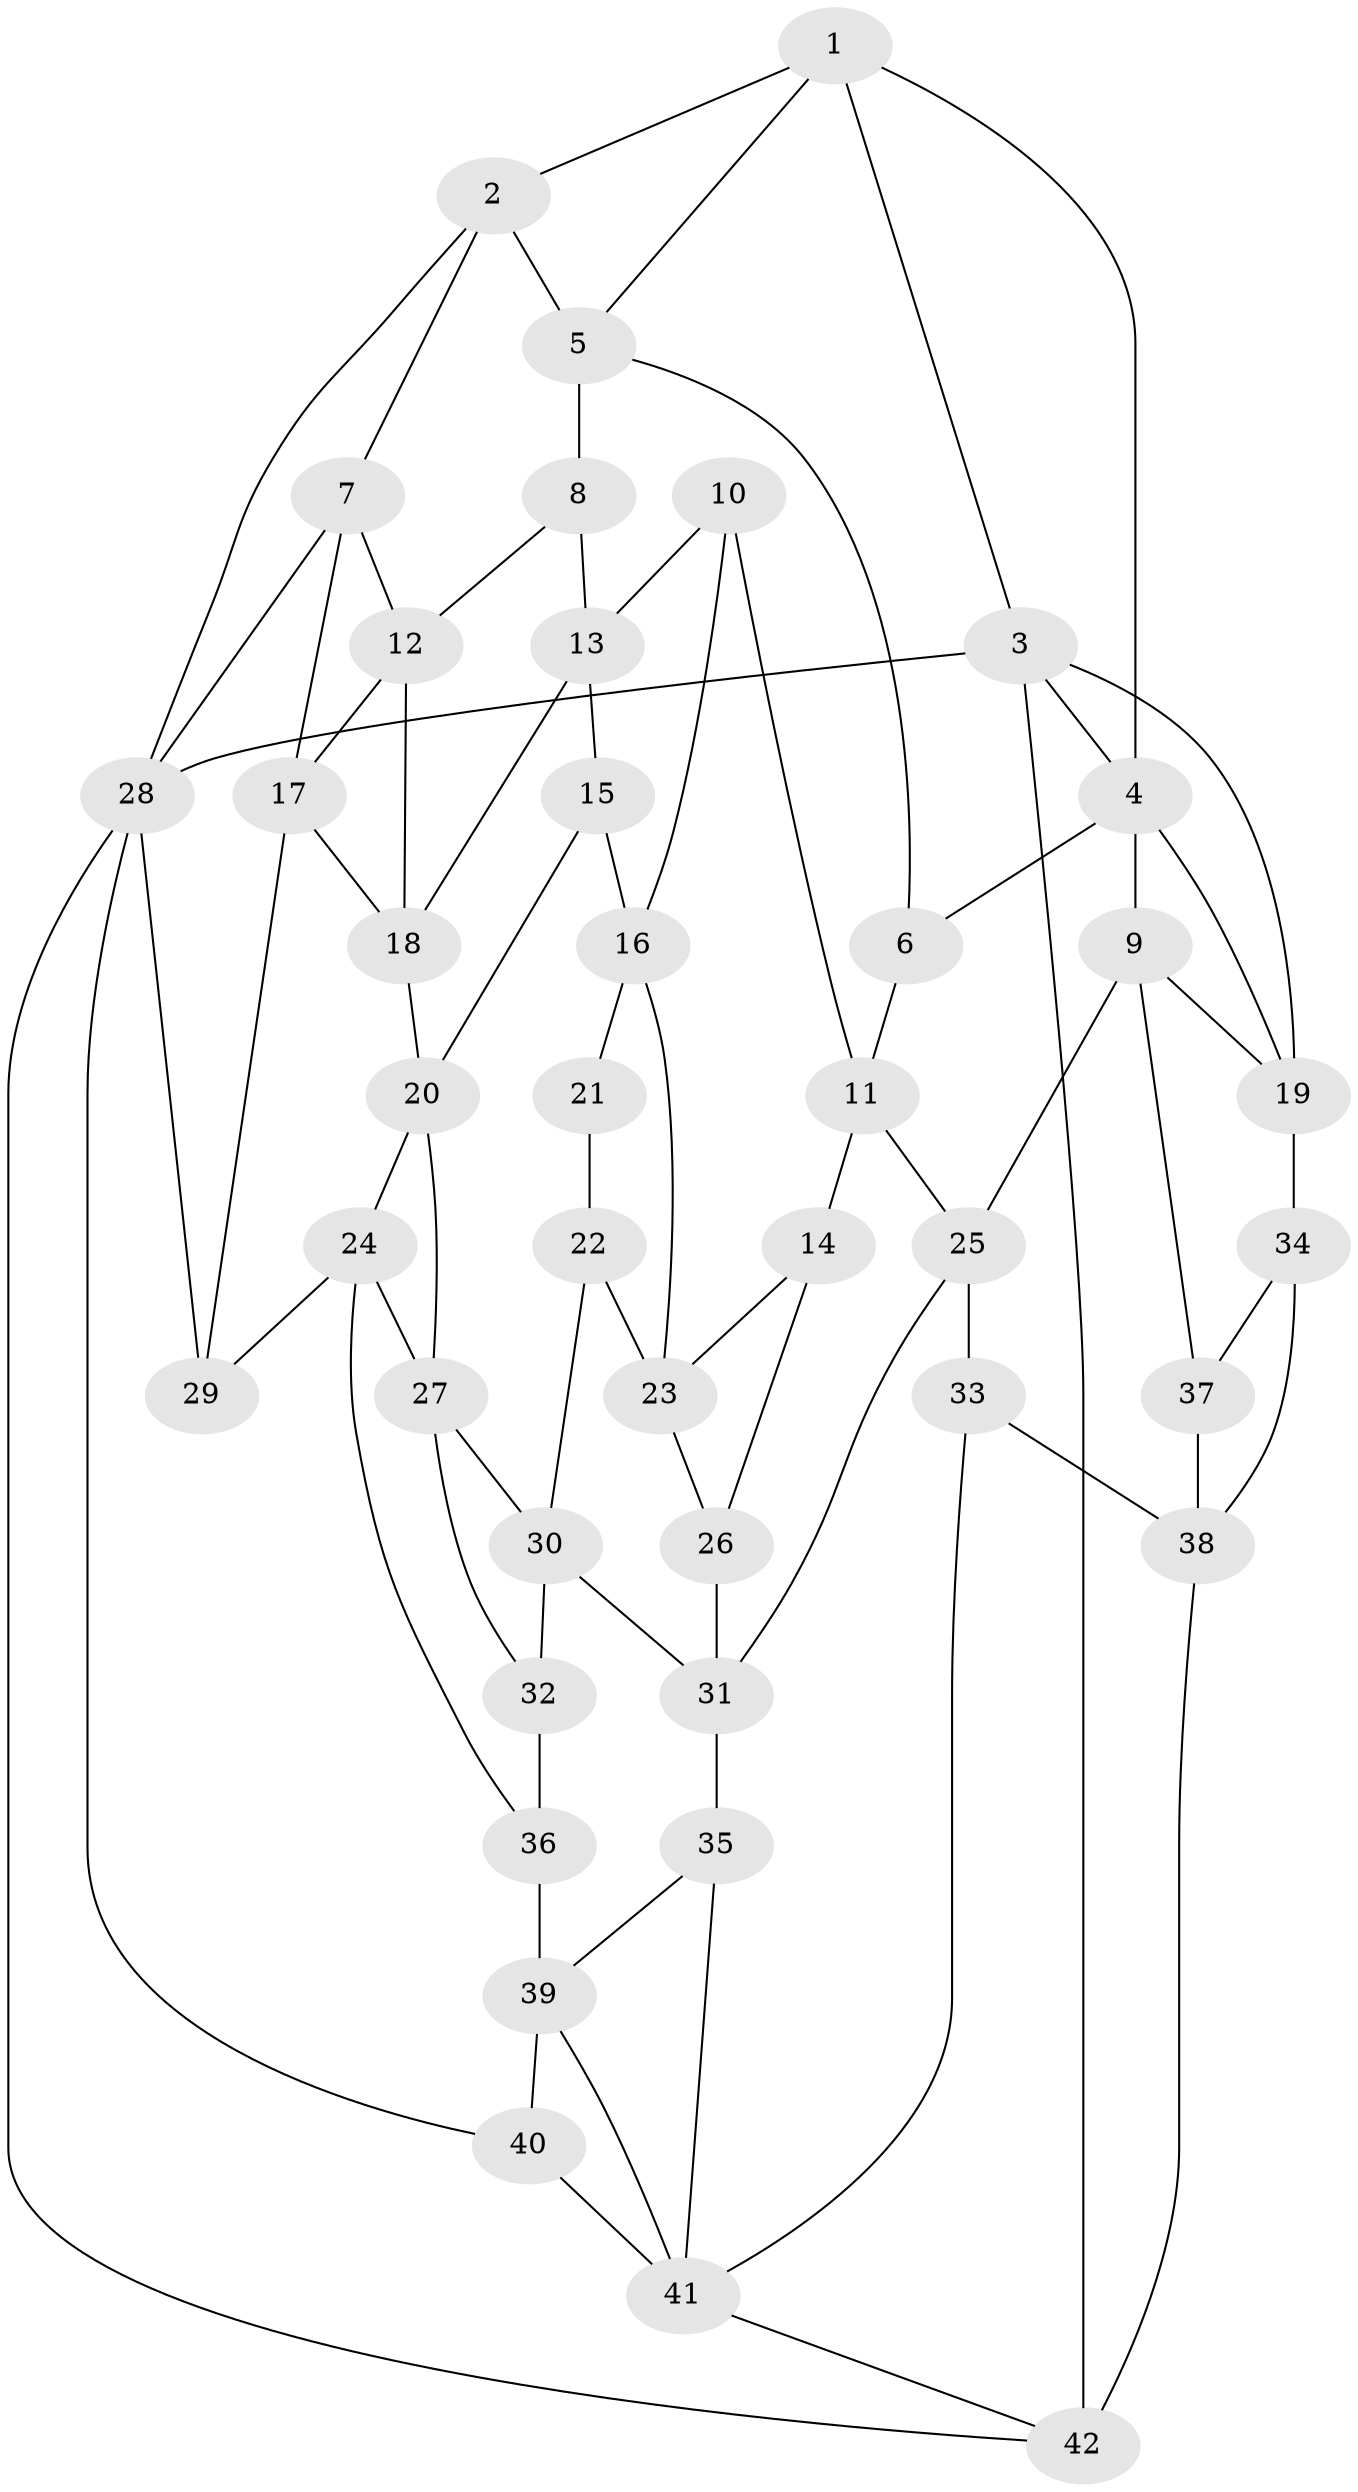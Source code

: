 // original degree distribution, {3: 0.019230769230769232, 4: 0.23076923076923078, 5: 0.5384615384615384, 6: 0.21153846153846154}
// Generated by graph-tools (version 1.1) at 2025/38/03/04/25 23:38:35]
// undirected, 42 vertices, 78 edges
graph export_dot {
  node [color=gray90,style=filled];
  1;
  2;
  3;
  4;
  5;
  6;
  7;
  8;
  9;
  10;
  11;
  12;
  13;
  14;
  15;
  16;
  17;
  18;
  19;
  20;
  21;
  22;
  23;
  24;
  25;
  26;
  27;
  28;
  29;
  30;
  31;
  32;
  33;
  34;
  35;
  36;
  37;
  38;
  39;
  40;
  41;
  42;
  1 -- 2 [weight=1.0];
  1 -- 3 [weight=1.0];
  1 -- 4 [weight=1.0];
  1 -- 5 [weight=1.0];
  2 -- 5 [weight=1.0];
  2 -- 7 [weight=1.0];
  2 -- 28 [weight=1.0];
  3 -- 4 [weight=1.0];
  3 -- 19 [weight=1.0];
  3 -- 28 [weight=1.0];
  3 -- 42 [weight=1.0];
  4 -- 6 [weight=2.0];
  4 -- 9 [weight=1.0];
  4 -- 19 [weight=1.0];
  5 -- 6 [weight=1.0];
  5 -- 8 [weight=2.0];
  6 -- 11 [weight=1.0];
  7 -- 12 [weight=1.0];
  7 -- 17 [weight=1.0];
  7 -- 28 [weight=1.0];
  8 -- 12 [weight=1.0];
  8 -- 13 [weight=1.0];
  9 -- 19 [weight=1.0];
  9 -- 25 [weight=1.0];
  9 -- 37 [weight=1.0];
  10 -- 11 [weight=1.0];
  10 -- 13 [weight=1.0];
  10 -- 16 [weight=1.0];
  11 -- 14 [weight=1.0];
  11 -- 25 [weight=1.0];
  12 -- 17 [weight=1.0];
  12 -- 18 [weight=1.0];
  13 -- 15 [weight=1.0];
  13 -- 18 [weight=1.0];
  14 -- 23 [weight=1.0];
  14 -- 26 [weight=1.0];
  15 -- 16 [weight=1.0];
  15 -- 20 [weight=1.0];
  16 -- 21 [weight=2.0];
  16 -- 23 [weight=1.0];
  17 -- 18 [weight=1.0];
  17 -- 29 [weight=2.0];
  18 -- 20 [weight=1.0];
  19 -- 34 [weight=1.0];
  20 -- 24 [weight=1.0];
  20 -- 27 [weight=1.0];
  21 -- 22 [weight=2.0];
  22 -- 23 [weight=1.0];
  22 -- 30 [weight=1.0];
  23 -- 26 [weight=1.0];
  24 -- 27 [weight=1.0];
  24 -- 29 [weight=1.0];
  24 -- 36 [weight=1.0];
  25 -- 31 [weight=1.0];
  25 -- 33 [weight=1.0];
  26 -- 31 [weight=2.0];
  27 -- 30 [weight=1.0];
  27 -- 32 [weight=1.0];
  28 -- 29 [weight=1.0];
  28 -- 40 [weight=1.0];
  28 -- 42 [weight=1.0];
  30 -- 31 [weight=1.0];
  30 -- 32 [weight=1.0];
  31 -- 35 [weight=1.0];
  32 -- 36 [weight=2.0];
  33 -- 38 [weight=1.0];
  33 -- 41 [weight=1.0];
  34 -- 37 [weight=1.0];
  34 -- 38 [weight=1.0];
  35 -- 39 [weight=1.0];
  35 -- 41 [weight=1.0];
  36 -- 39 [weight=3.0];
  37 -- 38 [weight=2.0];
  38 -- 42 [weight=2.0];
  39 -- 40 [weight=1.0];
  39 -- 41 [weight=1.0];
  40 -- 41 [weight=2.0];
  41 -- 42 [weight=1.0];
}
